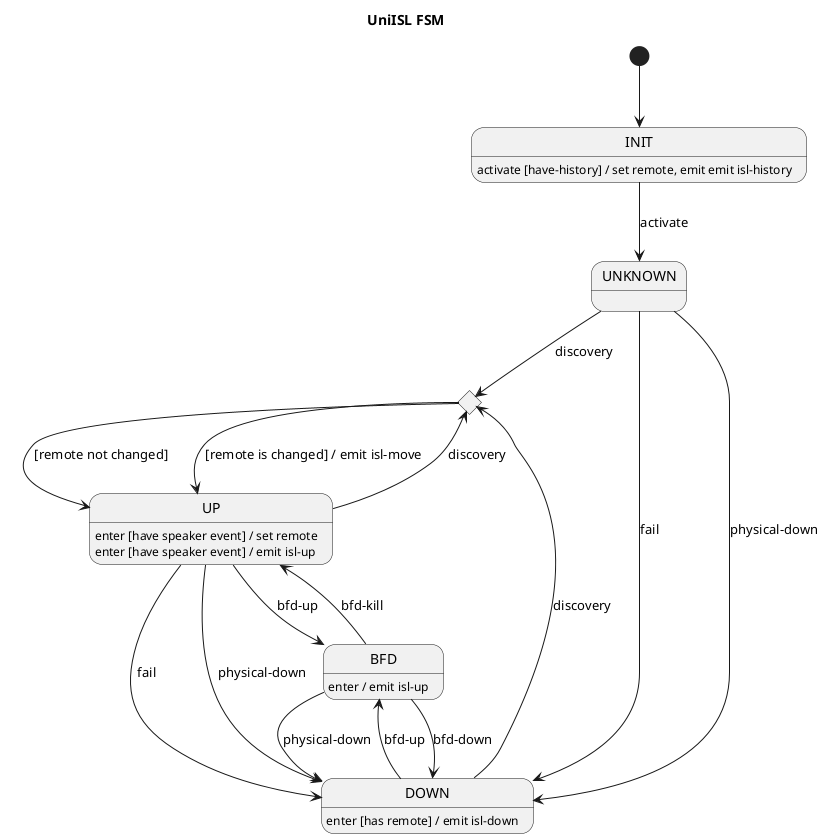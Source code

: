 Internal state
* endpoint (construct time)
* remote

Input signals
* activate
* discovery
* fail
* physical-down
* bfd-up
* bfd-down
* bfd-kill

Ouput signals
* isl-move
* isl-up
* isl-down
* isl-history
* physical-down

@startuml
title UniISL FSM

[*] --> INIT

INIT --> UNKNOWN : activate
INIT : activate [have-history] / set remote, emit emit isl-history

state moveChoice <<choice>>

UNKNOWN --> moveChoice : discovery
UNKNOWN --> DOWN : fail
UNKNOWN --> DOWN : physical-down

UP --> moveChoice : discovery
UP --> DOWN : fail
UP --> DOWN : physical-down
UP --> BFD : bfd-up
UP : enter [have speaker event] / set remote
UP : enter [have speaker event] / emit isl-up

moveChoice --> UP : [remote not changed]
moveChoice --> UP : [remote is changed] / emit isl-move

DOWN --> moveChoice : discovery
DOWN --> BFD : bfd-up
DOWN : enter [has remote] / emit isl-down

BFD --> DOWN : physical-down
BFD --> DOWN : bfd-down
BFD --> UP : bfd-kill
BFD : enter / emit isl-up

@enduml
